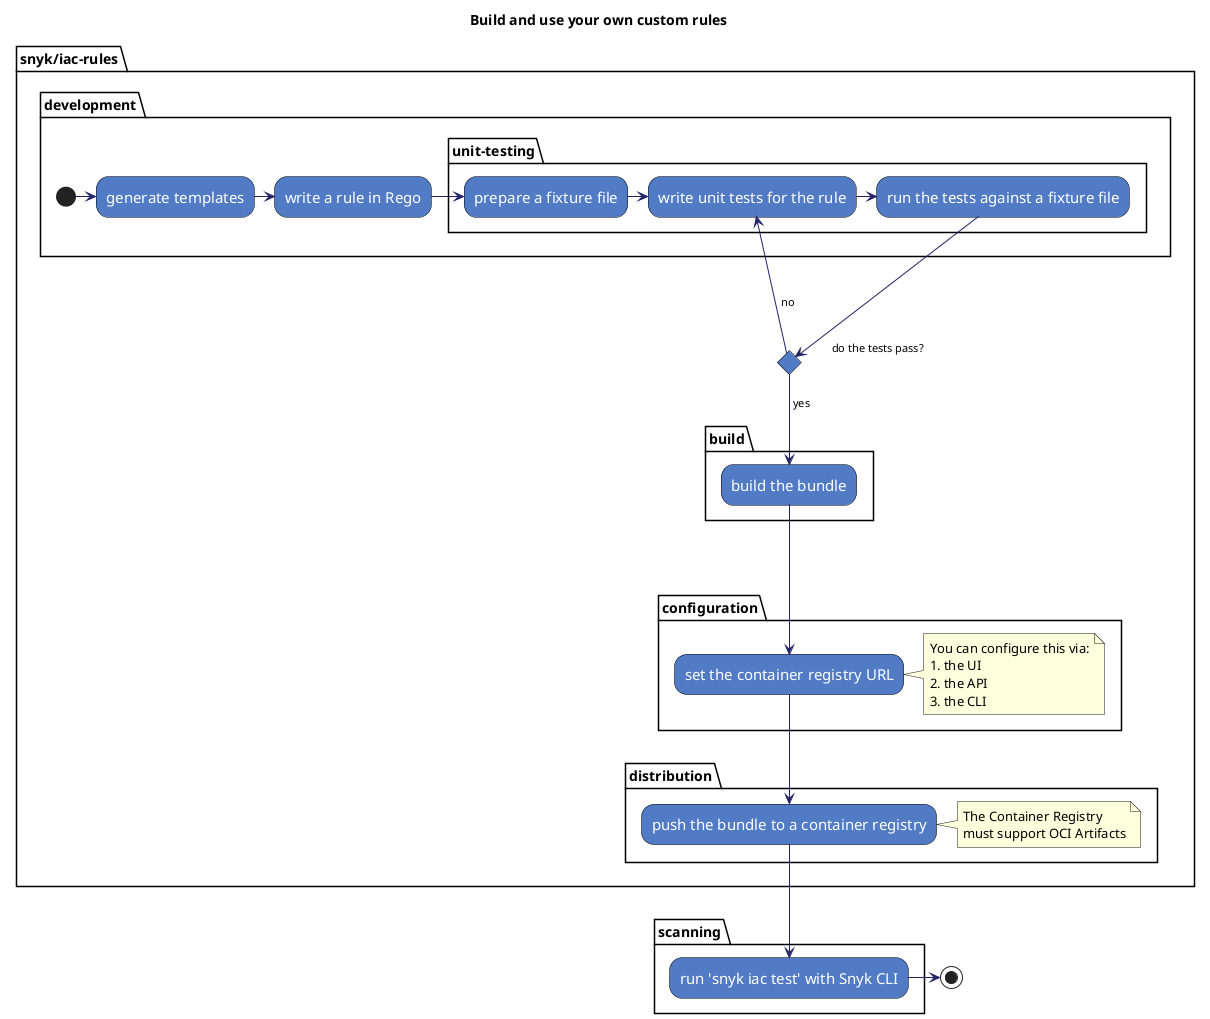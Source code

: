 @startuml
skinparam activity {
    FontColor          white
    AttributeFontColor white
    FontSize           15
    AttributeFontSize  15
    AttributeFontname  Corbel
    BackgroundColor    #527BC6
    BorderColor        black
    ArrowColor         #222266
}
title Build and use your own custom rules

partition snyk/iac-rules {
    partition development {
        (*) -r> "generate templates"
        -r>"write a rule in Rego"
        partition unit-testing {
              -r> "prepare a fixture file"
              -r> "write unit tests for the rule"
              -r> "run the tests against a fixture file"
        }
    }
    ---> if "        do the tests pass?" then
     partition build {
        -->[ yes] "build the bundle"
     }
    partition configuration {
        ---> set the container registry URL
        note right
            You can configure this via:
            1. the UI
            2. the API
            3. the CLI
        end note
    }
    partition distribution {
        -d> "push the bundle to a container registry"
        note right
            The Container Registry
            must support OCI Artifacts
        end note
    }
}
partition scanning {
    --> run 'snyk iac test' with Snyk CLI
}
    -r> (*)
    else
        endif
    --> [ no] "write unit tests for the rule"
@enduml